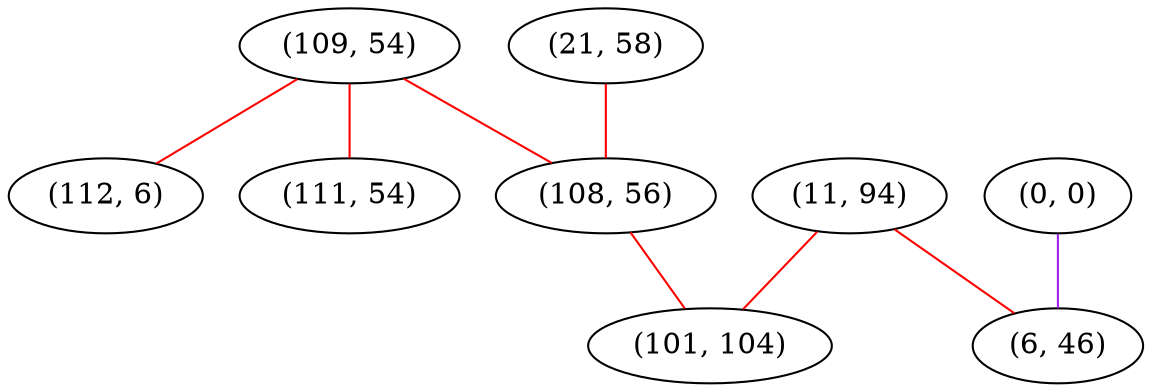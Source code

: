 graph "" {
"(109, 54)";
"(112, 6)";
"(111, 54)";
"(0, 0)";
"(21, 58)";
"(11, 94)";
"(108, 56)";
"(101, 104)";
"(6, 46)";
"(109, 54)" -- "(112, 6)"  [color=red, key=0, weight=1];
"(109, 54)" -- "(111, 54)"  [color=red, key=0, weight=1];
"(109, 54)" -- "(108, 56)"  [color=red, key=0, weight=1];
"(0, 0)" -- "(6, 46)"  [color=purple, key=0, weight=4];
"(21, 58)" -- "(108, 56)"  [color=red, key=0, weight=1];
"(11, 94)" -- "(101, 104)"  [color=red, key=0, weight=1];
"(11, 94)" -- "(6, 46)"  [color=red, key=0, weight=1];
"(108, 56)" -- "(101, 104)"  [color=red, key=0, weight=1];
}
